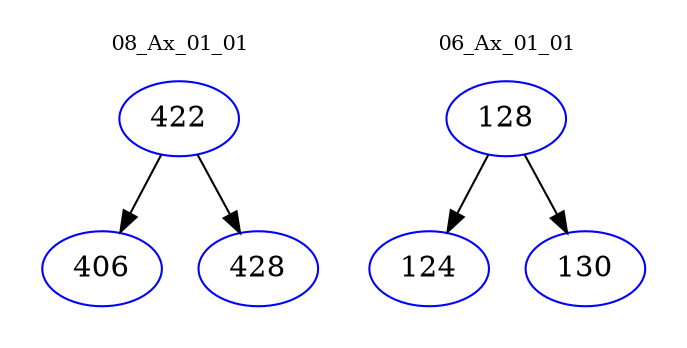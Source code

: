 digraph{
subgraph cluster_0 {
color = white
label = "08_Ax_01_01";
fontsize=10;
T0_422 [label="422", color="blue"]
T0_422 -> T0_406 [color="black"]
T0_406 [label="406", color="blue"]
T0_422 -> T0_428 [color="black"]
T0_428 [label="428", color="blue"]
}
subgraph cluster_1 {
color = white
label = "06_Ax_01_01";
fontsize=10;
T1_128 [label="128", color="blue"]
T1_128 -> T1_124 [color="black"]
T1_124 [label="124", color="blue"]
T1_128 -> T1_130 [color="black"]
T1_130 [label="130", color="blue"]
}
}

